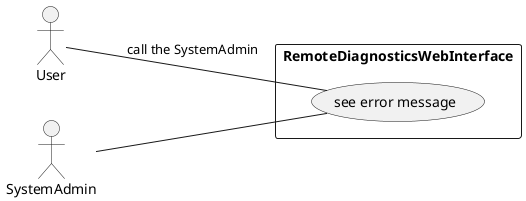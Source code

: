 @startuml
left to right direction
skinparam packageStyle rect

actor User
actor SystemAdmin
rectangle RemoteDiagnosticsWebInterface {
  User -- (see error message) : call the SystemAdmin
  SystemAdmin -- (see error message)
}
@enduml